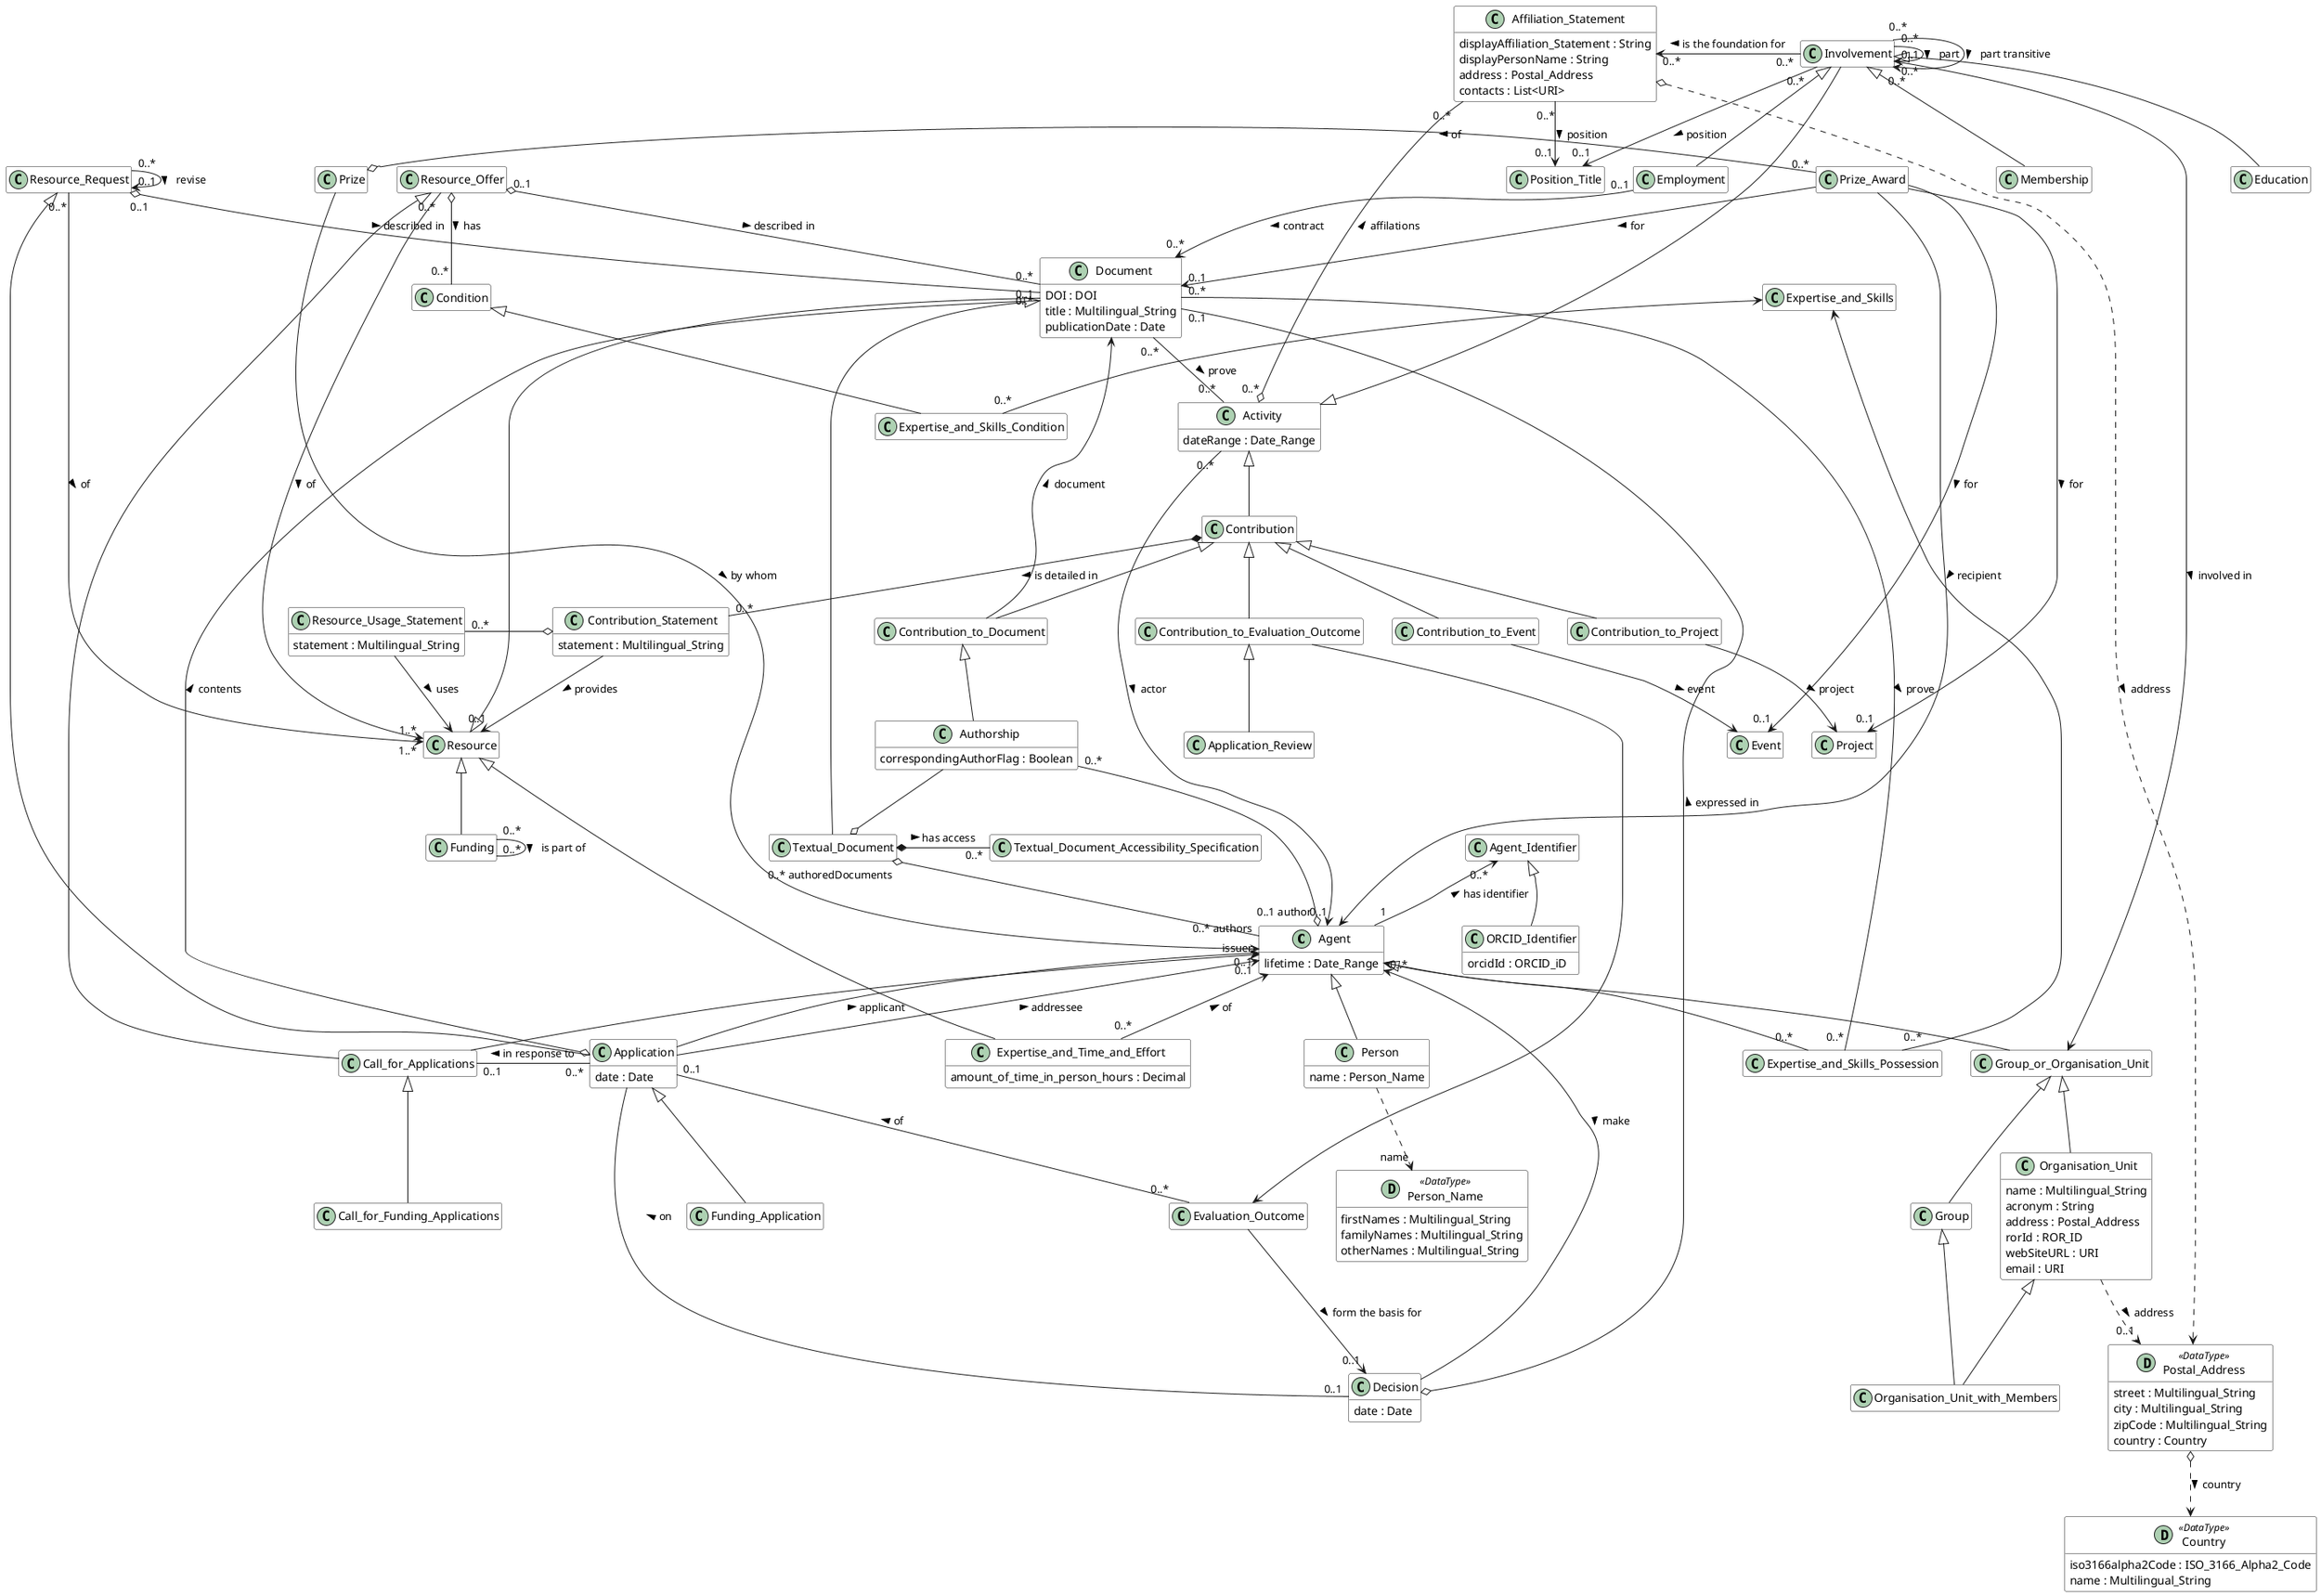 @startuml
!startsub common
    !define datatype(x) class x << (D,#add0b2) DataType>> #ffffff
    hide empty members
    skinparam BoxPadding 120
!endsub

' === Agent hierarchy ===

!startsub Agent
    class "Agent" #ffffff {
    	lifetime : Date_Range
    }
!endsub

!startsub Person
    class "Person" #ffffff {
        name : Person_Name
    }
!endsub

!startsub Agent_Identifier
    class "Agent_Identifier" #ffffff {
    }
    
    "Agent_Identifier" "0..*" <-- "1" "Agent" : has identifier <

    class "ORCID_Identifier" #ffffff {
        orcidId : ORCID_iD
    }
    
    "Agent_Identifier" <|-- "ORCID_Identifier"
!endsub

!startsub Person
    "Agent" <|-- "Person"
!endsub

!startsub Person
    datatype("Person_Name") {
        firstNames : Multilingual_String
        familyNames : Multilingual_String
        otherNames : Multilingual_String
    }
!endsub

!startsub Person
    "Person" ..> "name" "Person_Name"
!endsub

!startsub Postal_Address
    "Organisation_Unit" ..> "0..1" "Postal_Address" : address >
!endsub

!startsub Group_or_Organisation_Unit
    class "Group_or_Organisation_Unit" #ffffff {
    }
!endsub

!startsub Group_or_Organisation_Unit
	"Agent" <|-- "Group_or_Organisation_Unit"
!endsub

!startsub Group
    class "Group" #ffffff {
    }
!endsub

!startsub Group
	"Group_or_Organisation_Unit" <|-- "Group"
!endsub

!startsub Organisation_Unit
    class "Organisation_Unit" #ffffff {
        name : Multilingual_String
        acronym : String
        address : Postal_Address
        rorId : ROR_ID
        webSiteURL : URI
        email : URI
    }
!endsub

!startsub Organisation_Unit
	"Group_or_Organisation_Unit" <|-- "Organisation_Unit"
!endsub

!startsub Organisation_Unit_with_Members
    class "Organisation_Unit_with_Members" #ffffff {
    }
!endsub

!startsub Organisation_Unit_with_Members
    "Group" <|-- "Organisation_Unit_with_Members"
!endsub

!startsub Organisation_Unit_with_Members
    "Organisation_Unit" <|-- "Organisation_Unit_with_Members"
!endsub

' === Activity hierarchy ===

!startsub Activity
    class "Activity" #ffffff {
  		dateRange : Date_Range
    }
!endsub

!startsub Involvement
    class "Involvement" #ffffff {
    }
!endsub

!startsub Involvement
   "Activity" <|-d- "Involvement"
!endsub

!startsub Employment
    class "Employment" #ffffff {
    }
!endsub

!startsub Employment
    "Involvement" <|-d- "Employment"
!endsub

!startsub Education
    class "Education" #ffffff {
    }
!endsub

!startsub Education
    "Involvement" <|-d- "Education"
!endsub

!startsub Membership
    class "Membership" #ffffff {
    }
!endsub

!startsub Membership
    "Involvement" <|-d- "Membership"
!endsub

!startsub Contribution
    class "Contribution" #ffffff {
    }
!endsub

!startsub Contribution
    "Activity" <|-d- "Contribution"
!endsub

!startsub Contribution_to_Project
    class "Contribution_to_Project" #ffffff {
    }
!endsub

!startsub Contribution_to_Project
    "Contribution" <|-d- "Contribution_to_Project"
!endsub

!startsub Contribution_to_Document
    class "Contribution_to_Document" #ffffff {
    }
!endsub

!startsub Contribution_to_Document
    "Contribution" <|-d- "Contribution_to_Document"
!endsub

!startsub Contribution_to_Event
    class "Contribution_to_Event" #ffffff {
    }
!endsub

!startsub Contribution_to_Event
    "Contribution" <|-d- "Contribution_to_Event"
!endsub

!startsub Activity
	"Document" "0..*" -- "0..*" "Activity" : prove >
!endsub

' === Agent - Activity links ===

!startsub Activity
    "Activity" "0..*" --> "0..1" "Agent" : actor >
!endsub

!startsub Involvement
	"Involvement" "0..*" --> "Group_or_Organisation_Unit" : involved in >
!endsub

' === Resource hierarchy ===

!startsub Resource
    class "Resource" #ffffff {
    }
!endsub

!startsub Funding
    class "Funding" #ffffff {
    }
!endsub

!startsub Funding
     "Resource" <|-- "Funding"
!endsub

!startsub Document_isa_Resource
	"Resource" <|-- "Document"
!endsub

!startsub Document
    class "Document" #ffffff {
        DOI : DOI
        title : Multilingual_String
        publicationDate : Date
    }
!endsub

!startsub Textual_Document
    class "Textual_Document" #ffffff {
    }
!endsub

!startsub Textual_Document
    "Document" <|-- "Textual_Document"
!endsub

!startsub Funding
     "Funding" "0..*" -- "0..*" "Funding" : is part of >
!endsub




!startsub Contribution_to_Project
    "Contribution_to_Project" --> "Project" : project >
!endsub

!startsub Project
    class "Project" #ffffff {
    }
!endsub

!startsub Event
    class "Event" #ffffff {
    }
!endsub

!startsub Contribution_Statement
    class "Contribution_Statement" #ffffff {
        statement : Multilingual_String
    }
!endsub

!startsub Resource_Usage_Statement
    class "Resource_Usage_Statement" #ffffff {
        statement : Multilingual_String
    }
!endsub

!startsub Textual_Document_Accessibility_Specification
    class "Textual_Document_Accessibility_Specification" #ffffff {
    }
!endsub

!startsub Authorship
    class "Authorship" #ffffff {
        correspondingAuthorFlag : Boolean
    }
!endsub

!startsub Postal_Address
    datatype("Postal_Address") {
        street : Multilingual_String
        city : Multilingual_String
        zipCode : Multilingual_String
        country : Country
    }
!endsub

!startsub Country
    datatype("Country") {
         iso3166alpha2Code : ISO_3166_Alpha2_Code
         name : Multilingual_String
    }
!endsub

!startsub Postal_Address
    "Postal_Address" o..> "Country" : country >
!endsub

!startsub Affiliation_Statement
    class "Affiliation_Statement" #ffffff {
        displayAffiliation_Statement : String
        displayPersonName : String
        address : Postal_Address
        contacts : List<URI>
    }
!endsub

!startsub Application
    class "Application" #ffffff {
        date : Date
    }
!endsub

!startsub Decision
    class "Decision" #ffffff {
        date : Date
    }
!endsub

!startsub Funding_Application
    class "Funding_Application" #ffffff {
    }
!endsub

!startsub Funding_Application
    "Application" <|-- "Funding_Application"
!endsub

!startsub Call_for_Applications
    class "Call_for_Applications" #ffffff {
    }
!endsub

!startsub Call_for_Funding_Applications
    class "Call_for_Funding_Applications" #ffffff {
    }
!endsub

!startsub Evaluation_Outcome
	class "Evaluation_Outcome" #ffffff {
	}
!endsub

!startsub Contribution_to_Evaluation_Outcome
	class "Contribution_to_Evaluation_Outcome" #ffffff {
	}
!endsub

!startsub Application_Review
	class "Application_Review" #ffffff {
	}
!endsub

!startsub Prize
	class "Prize" #ffffff {
	}
!endsub

!startsub Prize_Award
	class "Prize_Award" #ffffff {
	}
!endsub

!startsub Application
    "Application" -u-> "0..1" "Agent" : applicant >
!endsub

!startsub Application
    "Application" -u-> "0..1" "Agent" : addressee >
!endsub

!startsub Call_for_Applications
	"Call_for_Applications" -u-> "issuer" "Agent"
!endsub

!startsub Evaluation_Outcome
    "Application" "0..1" -- "0..*" "Evaluation_Outcome" : of <
!endsub

!startsub Call_for_Applications
    "Application" "0..*" -l- "0..1" "Call_for_Applications" : in response to >
!endsub

!startsub Application
    "Application" o-- "0..1" "Document" : contents >
!endsub

!startsub Decision
    "Application" -r- "0..1" "Decision" : on <
!endsub

!startsub Decision
    "Decision" o-- "0..1" "Document" : expressed in >
!endsub

!startsub Call_for_Funding_Applications
    "Call_for_Applications" <|-- "Call_for_Funding_Applications"
!endsub

!startsub Decision
    "Decision" -u-> "0..*" "Agent" : make <
!endsub

!startsub Evaluation_Outcome
    "Evaluation_Outcome" -d-> "0..1" "Decision" : form the basis for >
!endsub

!startsub Contribution_to_Evaluation_Outcome
    "Contribution" <|-- "Contribution_to_Evaluation_Outcome"
!endsub

!startsub Application_Review
    "Contribution_to_Evaluation_Outcome" <|-- "Application_Review"
!endsub

!startsub Contribution_to_Evaluation_Outcome
    "Contribution_to_Evaluation_Outcome" --> "Evaluation_Outcome"
!endsub

!startsub Postal_Address
    "Affiliation_Statement" o..> "Postal_Address" : address >
!endsub

!startsub Affiliation_Statement
    "Activity" "0..*" o-- "0..*" "Affiliation_Statement" : affilations >
!endsub

!startsub Contribution_Statement
    "Contribution" *-- "0..*" "Contribution_Statement" : is detailed in >
!endsub

!startsub Contribution_to_Document
    "Contribution_to_Document" --> "Document" : document >
!endsub

!startsub Authorship
    "Authorship" --o "Textual_Document"
!endsub

!startsub Authorship
    "Contribution_to_Document" <|-- "Authorship"
!endsub

!startsub Contribution_to_Event
    "Contribution_to_Event" --> "Event" : event >
!endsub

!startsub Contribution
     "Contribution_Statement" --> "0..1" "Resource" : provides >
!endsub

!startsub Resource_Usage_Statement
     "Resource_Usage_Statement" --> "Resource" : uses >
!endsub

!startsub Resource_Usage_Statement
     "Contribution_Statement" o-l- "0..*" "Resource_Usage_Statement"
!endsub

!startsub Authorship
    "Authorship" "0..*" --o "0..1 author" "Agent"
!endsub

!startsub Textual_Document_Accessibility_Specification
    "Textual_Document" *-r- "0..*" "Textual_Document_Accessibility_Specification" : has access >
!endsub

!startsub Authorship
    "Textual_Document" "0..* authoredDocuments" o-- "0..* authors" "Agent"
!endsub

!startsub Prize_Award
	"Prize_Award" "0..*" -l-o "Prize" : of >
!endsub

!startsub Prize_Award
	"Prize_Award" --> "Agent" : recipient >
!endsub

!startsub Prize_Award
	"Prize" --> "Agent" : by whom >
!endsub

!startsub Prize_Award
	"Prize_Award" --> "0..1" "Document" : for >
!endsub

!startsub Prize_Award
	"Prize_Award" --> "0..1" "Project" : for >
!endsub

!startsub Prize_Award
	"Prize_Award" --> "0..1" "Event" : for >
!endsub

!startsub Resource_Offer
	class "Resource_Offer" #ffffff {
	}
!endsub

!startsub Resource_Offer
	"Resource_Offer" "0..*" --> "1..*" "Resource" : of >
!endsub

!startsub Call_for_Applications
	"Resource_Offer" <|-- "Call_for_Applications"
!endsub

!startsub Condition
	class "Condition" #ffffff {
	}
!endsub

!startsub Resource_Offer
	"Resource_Offer" o-- "0..*" "Condition" : has >
!endsub

!startsub Resource_Request
	class "Resource_Request" #ffffff {
	}
!endsub

!startsub Application
	"Resource_Request" <|-- "Application"
!endsub

!startsub Resource_Request
	"Resource_Request" "0..1" o-- "0..*" "Document" : described in >
!endsub

!startsub Resource_Offer
	"Resource_Offer" "0..1" o-- "0..*" "Document" : described in >
!endsub

!startsub Resource_Request
	"Resource_Request" "0..*" --> "0..1" "Resource_Request" : revise >
!endsub

!startsub Resource_Request
	"Resource_Request" "0..*" --> "1..*" "Resource" : of >
!endsub

!startsub Expertise_and_Skills
	class "Expertise_and_Skills" #ffffff {
	}
!endsub

!startsub Expertise_and_Skills_Possession
	class "Expertise_and_Skills_Possession" #ffffff {
	}
!endsub

!startsub Expertise_and_Skills_Condition
	class "Expertise_and_Skills_Condition" #ffffff {
	}
!endsub

!startsub Expertise_and_Skills_Possession
	"Expertise_and_Skills" <-- "0..*" "Expertise_and_Skills_Possession"
!endsub

!startsub Expertise_and_Skills_Possession
	"Agent" <-- "0..*" "Expertise_and_Skills_Possession"
!endsub

!startsub Expertise_and_Skills_Possession
	"Document" "0..*" -- "0..*" "Expertise_and_Skills_Possession" : prove >
!endsub

!startsub Expertise_and_Skills_Condition
	"Expertise_and_Skills" <-- "0..*" "Expertise_and_Skills_Condition"
!endsub

!startsub Expertise_and_Skills_Condition
	"Condition" <|-- "Expertise_and_Skills_Condition"
!endsub

!startsub Expertise_and_Time_and_Effort
	class "Expertise_and_Time_and_Effort" #ffffff {
	  amount_of_time_in_person_hours : Decimal
	}
!endsub

!startsub Expertise_and_Time_and_Effort
	"Resource" <|-- "Expertise_and_Time_and_Effort"
!endsub

!startsub Expertise_and_Time_and_Effort
	"Agent" <-- "0..*" "Expertise_and_Time_and_Effort" : of <
!endsub

!startsub Position_Title
	class "Position_Title" #ffffff {
	}
!endsub

!startsub Position_Title
	"Affiliation_Statement" "0..*" --> "0..1" "Position_Title" : position >
!endsub

!startsub Position_Title
	"Employment" "0..1" --> "0..*" "Document" : contract >
!endsub

!startsub Position_Title
	"Involvement" "0..*" --> "0..1" "Position_Title" : position >
!endsub

!startsub Involvement
	"Involvement" "0..*" -l-> "0..*" "Affiliation_Statement" : is the foundation for >
!endsub

!startsub Involvement
	"Involvement" "0..*" --> "0..1" "Involvement" : part >
!endsub

!startsub Involvement
	"Involvement" "0..*" --> "0..*" "Involvement" : part transitive >
!endsub

@enduml
